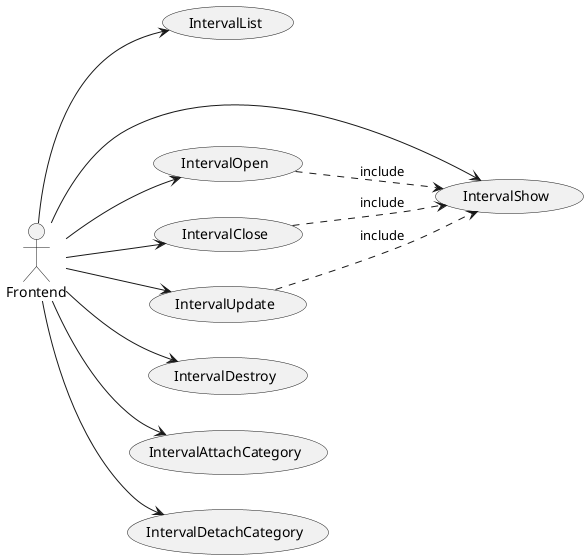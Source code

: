 @startuml
left to right direction

actor Frontend
usecase "IntervalList" as List
usecase "IntervalShow" as Show
usecase "IntervalOpen" as Open
usecase "IntervalClose" as Close
usecase "IntervalUpdate" as Update
usecase "IntervalDestroy" as Delete
usecase "IntervalAttachCategory" as Attach
usecase "IntervalDetachCategory" as Detach

Frontend --> List
Frontend --> Show 
Frontend --> Open
Frontend --> Close
Frontend --> Update
Frontend --> Delete
Frontend --> Attach
Frontend --> Detach

Open ..> Show: include
Close ..> Show: include
Update ..> Show: include
@enduml
